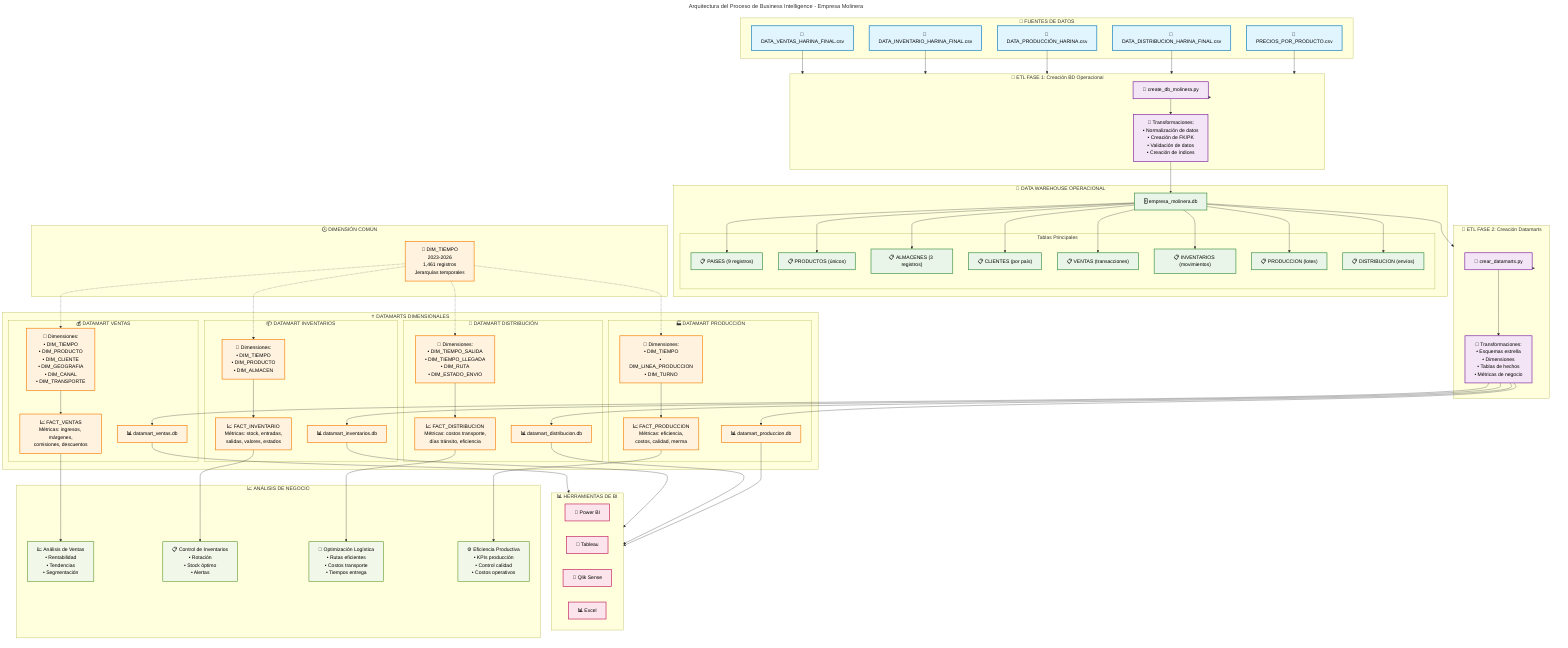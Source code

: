 ---
title: "Arquitectura del Proceso de Business Intelligence - Empresa Molinera"
---

flowchart TD
    %% Fuentes de Datos (CSV)
    subgraph FUENTES["📁 FUENTES DE DATOS"]
        CSV1["📄 DATA_VENTAS_HARINA_FINAL.csv"]
        CSV2["📄 DATA_INVENTARIO_HARINA_FINAL.csv"]
        CSV3["📄 DATA_PRODUCCIÓN_HARINA.csv"]
        CSV4["📄 DATA_DISTRIBUCION_HARINA_FINAL.csv"]
        CSV5["📄 PRECIOS_POR_PRODUCTO.csv"]
    end

    %% Proceso ETL 1: CSV to Database
    subgraph ETL1["🔄 ETL FASE 1: Creación BD Operacional"]
        SCRIPT1["🐍 create_db_molinera.py"]
        TRANS1["🔧 Transformaciones:<br/>• Normalización de datos<br/>• Creación de FK/PK<br/>• Validación de datos<br/>• Creación de índices"]
    end

    %% Data Warehouse Operacional
    subgraph DW["🏢 DATA WAREHOUSE OPERACIONAL"]
        DB["🗄️ empresa_molinera.db"]
        subgraph TABLAS["Tablas Principales"]
            T1["📋 PAISES (9 registros)"]
            T2["📋 PRODUCTOS (únicos)"]
            T3["📋 ALMACENES (3 registros)"]
            T4["📋 CLIENTES (por país)"]
            T5["📋 VENTAS (transacciones)"]
            T6["📋 INVENTARIOS (movimientos)"]
            T7["📋 PRODUCCION (lotes)"]
            T8["📋 DISTRIBUCION (envíos)"]
        end
    end

    %% Proceso ETL 2: Database to Datamarts
    subgraph ETL2["🔄 ETL FASE 2: Creación Datamarts"]
        SCRIPT2["🐍 crear_datamarts.py"]
        TRANS2["🔧 Transformaciones:<br/>• Esquemas estrella<br/>• Dimensiones<br/>• Tablas de hechos<br/>• Métricas de negocio"]
    end

    %% Datamarts Especializados
    subgraph DATAMARTS["⭐ DATAMARTS DIMENSIONALES"]

        subgraph DM1["💰 DATAMART VENTAS"]
            DM1_DB["📊 datamart_ventas.db"]
            DM1_DIM["🔹 Dimensiones:<br/>• DIM_TIEMPO<br/>• DIM_PRODUCTO<br/>• DIM_CLIENTE<br/>• DIM_GEOGRAFIA<br/>• DIM_CANAL<br/>• DIM_TRANSPORTE"]
            DM1_FACT["📈 FACT_VENTAS<br/>Métricas: ingresos, márgenes,<br/>comisiones, descuentos"]
        end

        subgraph DM2["📦 DATAMART INVENTARIOS"]
            DM2_DB["📊 datamart_inventarios.db"]
            DM2_DIM["🔹 Dimensiones:<br/>• DIM_TIEMPO<br/>• DIM_PRODUCTO<br/>• DIM_ALMACEN"]
            DM2_FACT["📈 FACT_INVENTARIO<br/>Métricas: stock, entradas,<br/>salidas, valores, estados"]
        end

        subgraph DM3["🚚 DATAMART DISTRIBUCIÓN"]
            DM3_DB["📊 datamart_distribucion.db"]
            DM3_DIM["🔹 Dimensiones:<br/>• DIM_TIEMPO_SALIDA<br/>• DIM_TIEMPO_LLEGADA<br/>• DIM_RUTA<br/>• DIM_ESTADO_ENVIO"]
            DM3_FACT["📈 FACT_DISTRIBUCION<br/>Métricas: costos transporte,<br/>días tránsito, eficiencia"]
        end

        subgraph DM4["🏭 DATAMART PRODUCCIÓN"]
            DM4_DB["📊 datamart_produccion.db"]
            DM4_DIM["🔹 Dimensiones:<br/>• DIM_TIEMPO<br/>• DIM_LINEA_PRODUCCION<br/>• DIM_TURNO"]
            DM4_FACT["📈 FACT_PRODUCCION<br/>Métricas: eficiencia,<br/>costos, calidad, merma"]
        end
    end

    %% Dimensión Común
    subgraph COMUN["🕒 DIMENSIÓN COMÚN"]
        DIM_TIEMPO["📅 DIM_TIEMPO<br/>2023-2026<br/>1,461 registros<br/>Jerarquías temporales"]
    end

    %% Herramientas de BI
    subgraph BI_TOOLS["📊 HERRAMIENTAS DE BI"]
        POWERBI["🔷 Power BI"]
        TABLEAU["🔶 Tableau"]
        QLIK["🔸 Qlik Sense"]
        EXCEL["📊 Excel"]
    end

    %% Análisis de Negocio
    subgraph ANALISIS["📈 ANÁLISIS DE NEGOCIO"]
        A1["💹 Análisis de Ventas<br/>• Rentabilidad<br/>• Tendencias<br/>• Segmentación"]
        A2["📋 Control de Inventarios<br/>• Rotación<br/>• Stock óptimo<br/>• Alertas"]
        A3["🚛 Optimización Logística<br/>• Rutas eficientes<br/>• Costos transporte<br/>• Tiempos entrega"]
        A4["⚙️ Eficiencia Productiva<br/>• KPIs producción<br/>• Control calidad<br/>• Costos operativos"]
    end

    %% Conexiones del flujo
    CSV1 --> ETL1
    CSV2 --> ETL1
    CSV3 --> ETL1
    CSV4 --> ETL1
    CSV5 --> ETL1

    ETL1 --> SCRIPT1
    SCRIPT1 --> TRANS1
    TRANS1 --> DB

    DB --> T1
    DB --> T2
    DB --> T3
    DB --> T4
    DB --> T5
    DB --> T6
    DB --> T7
    DB --> T8

    DB --> ETL2
    ETL2 --> SCRIPT2
    SCRIPT2 --> TRANS2

    TRANS2 --> DM1_DB
    TRANS2 --> DM2_DB
    TRANS2 --> DM3_DB
    TRANS2 --> DM4_DB

    %% Conexiones de dimensión común
    DIM_TIEMPO -.-> DM1_DIM
    DIM_TIEMPO -.-> DM2_DIM
    DIM_TIEMPO -.-> DM3_DIM
    DIM_TIEMPO -.-> DM4_DIM

    %% Conexiones internas de datamarts
    DM1_DIM --> DM1_FACT
    DM2_DIM --> DM2_FACT
    DM3_DIM --> DM3_FACT
    DM4_DIM --> DM4_FACT

    %% Conexiones a herramientas BI
    DM1_DB --> BI_TOOLS
    DM2_DB --> BI_TOOLS
    DM3_DB --> BI_TOOLS
    DM4_DB --> BI_TOOLS

    %% Conexiones a análisis
    DM1_FACT --> A1
    DM2_FACT --> A2
    DM3_FACT --> A3
    DM4_FACT --> A4

    %% Estilos
    classDef csvStyle fill:#e1f5fe,stroke:#0277bd,stroke-width:2px,color:#000
    classDef etlStyle fill:#f3e5f5,stroke:#7b1fa2,stroke-width:2px,color:#000
    classDef dbStyle fill:#e8f5e8,stroke:#388e3c,stroke-width:2px,color:#000
    classDef dmStyle fill:#fff3e0,stroke:#f57c00,stroke-width:2px,color:#000
    classDef biStyle fill:#fce4ec,stroke:#c2185b,stroke-width:2px,color:#000
    classDef analysisStyle fill:#f1f8e9,stroke:#689f38,stroke-width:2px,color:#000

    %% Aplicar estilos
    class CSV1,CSV2,CSV3,CSV4,CSV5 csvStyle
    class SCRIPT1,SCRIPT2,TRANS1,TRANS2 etlStyle
    class DB,T1,T2,T3,T4,T5,T6,T7,T8 dbStyle
    class DM1_DB,DM2_DB,DM3_DB,DM4_DB,DM1_DIM,DM2_DIM,DM3_DIM,DM4_DIM,DM1_FACT,DM2_FACT,DM3_FACT,DM4_FACT,DIM_TIEMPO dmStyle
    class POWERBI,TABLEAU,QLIK,EXCEL biStyle
    class A1,A2,A3,A4 analysisStyle